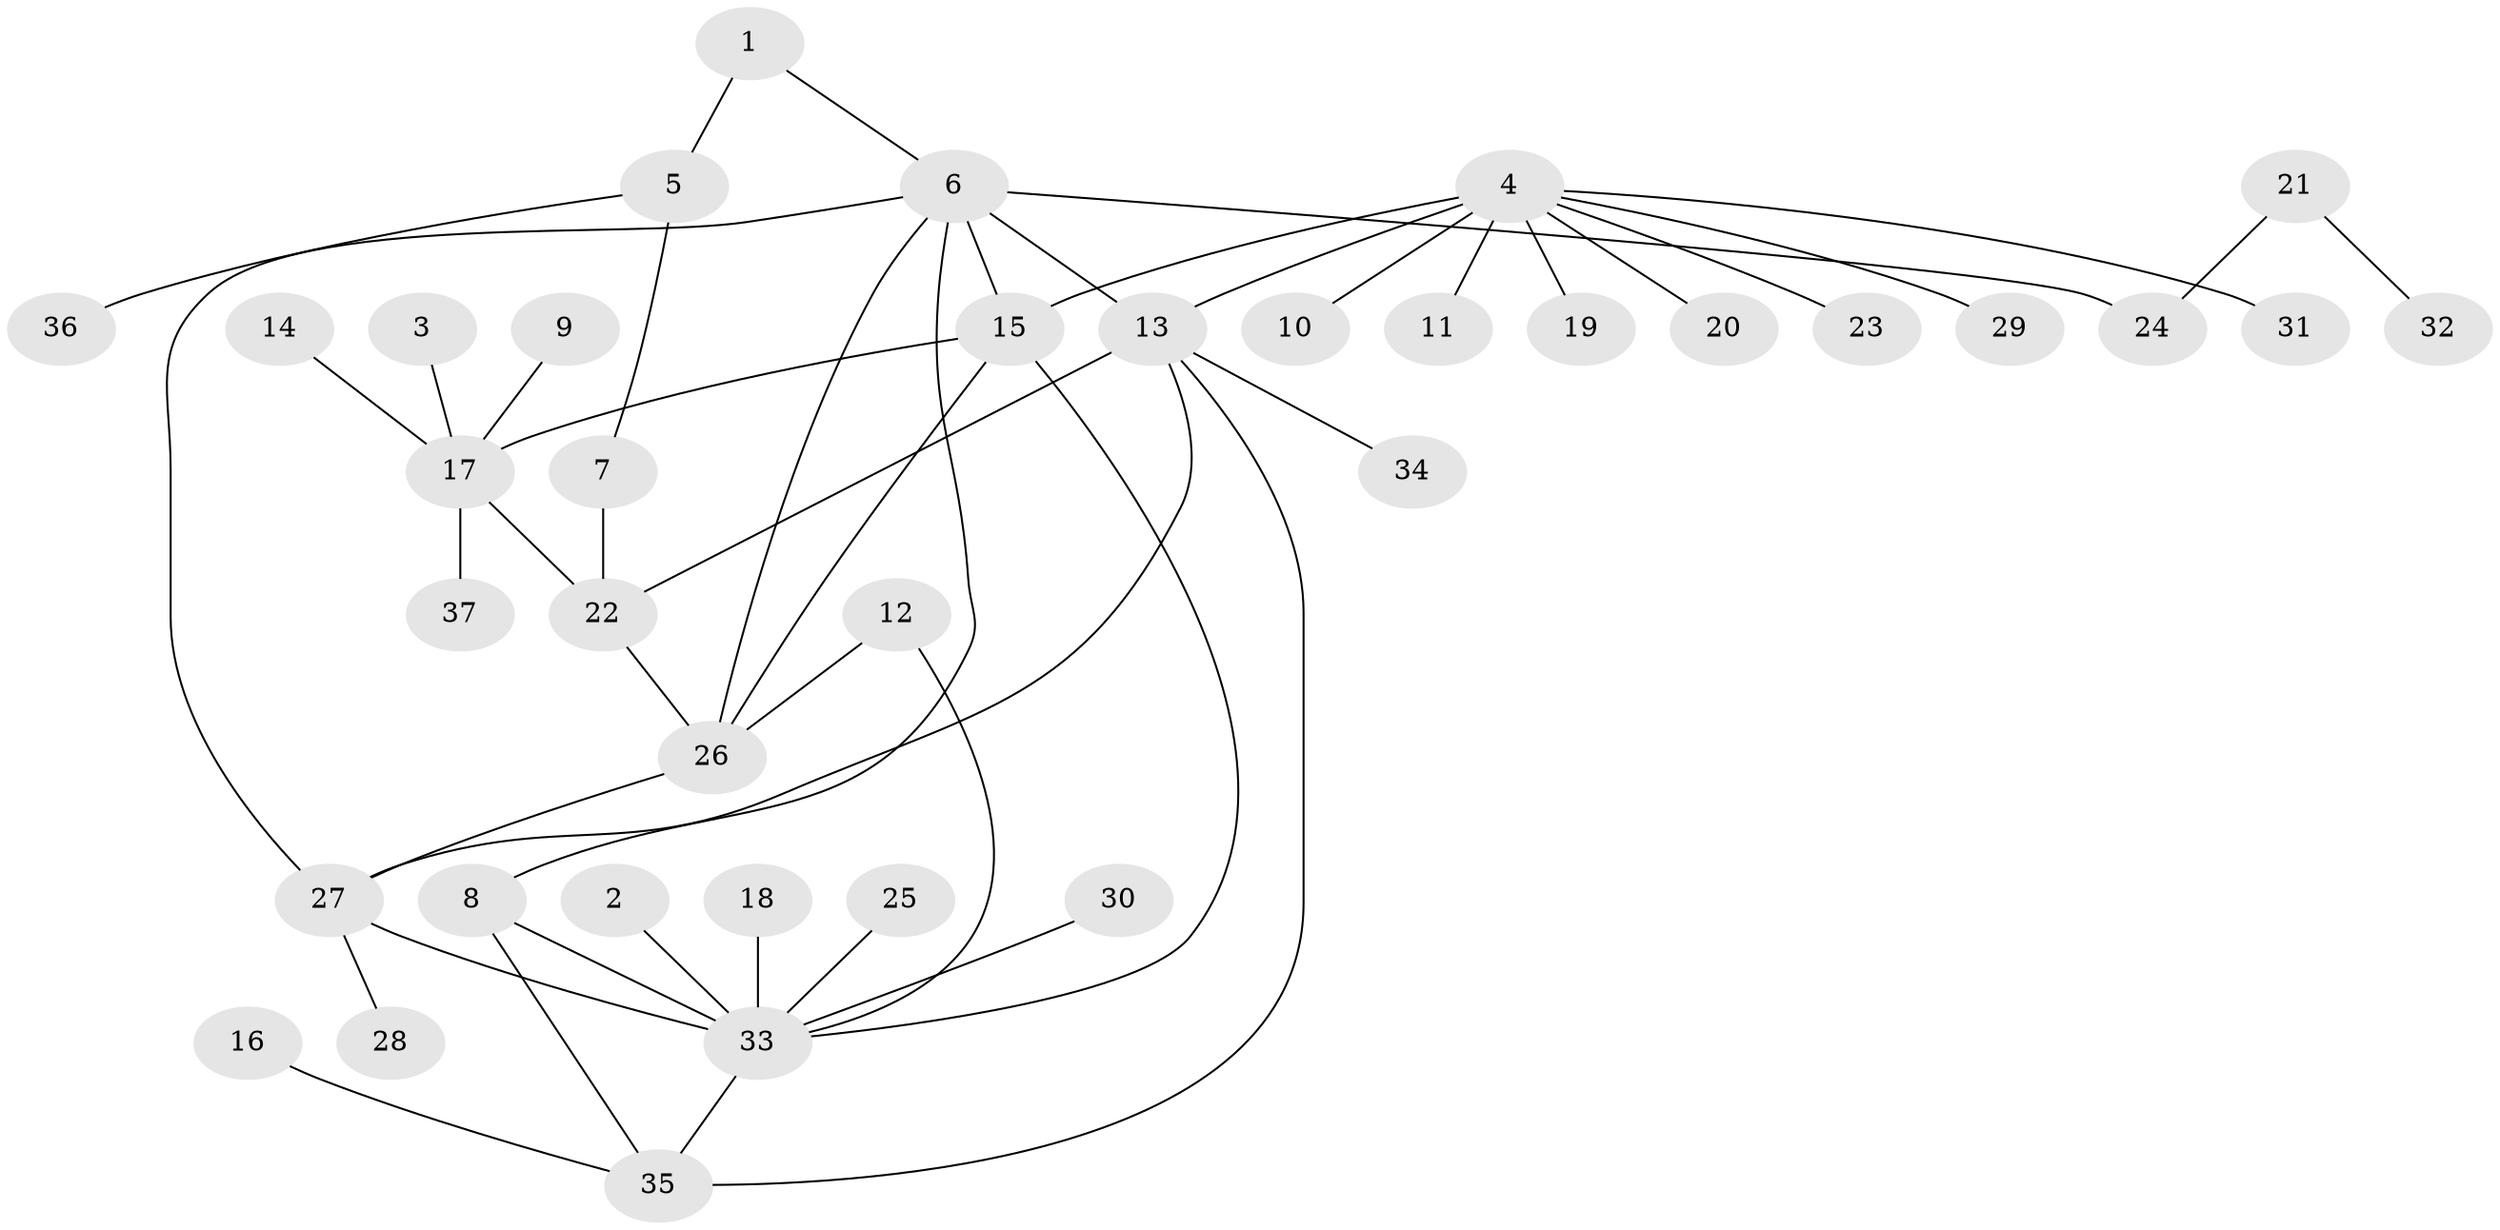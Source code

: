 // original degree distribution, {7: 0.04054054054054054, 4: 0.0945945945945946, 12: 0.013513513513513514, 3: 0.05405405405405406, 8: 0.013513513513513514, 2: 0.17567567567567569, 6: 0.02702702702702703, 9: 0.013513513513513514, 11: 0.013513513513513514, 1: 0.5540540540540541}
// Generated by graph-tools (version 1.1) at 2025/02/03/09/25 03:02:43]
// undirected, 37 vertices, 48 edges
graph export_dot {
graph [start="1"]
  node [color=gray90,style=filled];
  1;
  2;
  3;
  4;
  5;
  6;
  7;
  8;
  9;
  10;
  11;
  12;
  13;
  14;
  15;
  16;
  17;
  18;
  19;
  20;
  21;
  22;
  23;
  24;
  25;
  26;
  27;
  28;
  29;
  30;
  31;
  32;
  33;
  34;
  35;
  36;
  37;
  1 -- 5 [weight=1.0];
  1 -- 6 [weight=1.0];
  2 -- 33 [weight=1.0];
  3 -- 17 [weight=1.0];
  4 -- 10 [weight=1.0];
  4 -- 11 [weight=1.0];
  4 -- 13 [weight=2.0];
  4 -- 15 [weight=1.0];
  4 -- 19 [weight=1.0];
  4 -- 20 [weight=1.0];
  4 -- 23 [weight=1.0];
  4 -- 29 [weight=1.0];
  4 -- 31 [weight=1.0];
  5 -- 7 [weight=1.0];
  5 -- 36 [weight=1.0];
  6 -- 8 [weight=1.0];
  6 -- 13 [weight=1.0];
  6 -- 15 [weight=1.0];
  6 -- 24 [weight=2.0];
  6 -- 26 [weight=1.0];
  6 -- 27 [weight=1.0];
  7 -- 22 [weight=1.0];
  8 -- 33 [weight=1.0];
  8 -- 35 [weight=1.0];
  9 -- 17 [weight=1.0];
  12 -- 26 [weight=1.0];
  12 -- 33 [weight=1.0];
  13 -- 22 [weight=1.0];
  13 -- 27 [weight=1.0];
  13 -- 34 [weight=1.0];
  13 -- 35 [weight=1.0];
  14 -- 17 [weight=1.0];
  15 -- 17 [weight=2.0];
  15 -- 26 [weight=2.0];
  15 -- 33 [weight=1.0];
  16 -- 35 [weight=1.0];
  17 -- 22 [weight=1.0];
  17 -- 37 [weight=1.0];
  18 -- 33 [weight=1.0];
  21 -- 24 [weight=1.0];
  21 -- 32 [weight=1.0];
  22 -- 26 [weight=1.0];
  25 -- 33 [weight=1.0];
  26 -- 27 [weight=2.0];
  27 -- 28 [weight=1.0];
  27 -- 33 [weight=1.0];
  30 -- 33 [weight=1.0];
  33 -- 35 [weight=1.0];
}
